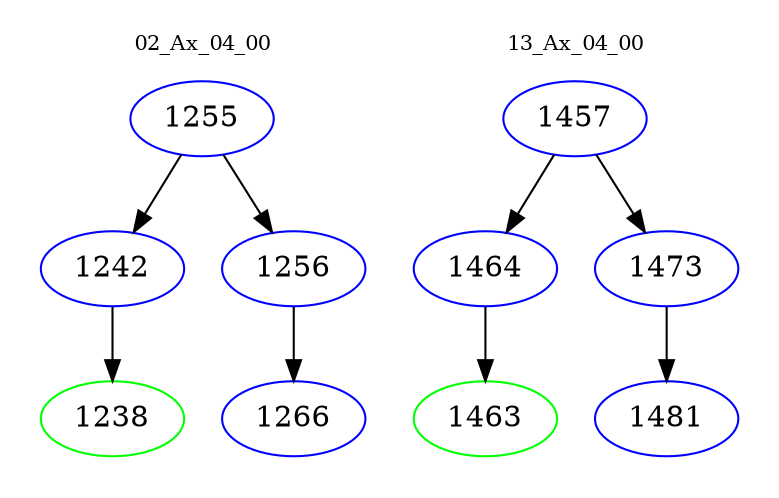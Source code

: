 digraph{
subgraph cluster_0 {
color = white
label = "02_Ax_04_00";
fontsize=10;
T0_1255 [label="1255", color="blue"]
T0_1255 -> T0_1242 [color="black"]
T0_1242 [label="1242", color="blue"]
T0_1242 -> T0_1238 [color="black"]
T0_1238 [label="1238", color="green"]
T0_1255 -> T0_1256 [color="black"]
T0_1256 [label="1256", color="blue"]
T0_1256 -> T0_1266 [color="black"]
T0_1266 [label="1266", color="blue"]
}
subgraph cluster_1 {
color = white
label = "13_Ax_04_00";
fontsize=10;
T1_1457 [label="1457", color="blue"]
T1_1457 -> T1_1464 [color="black"]
T1_1464 [label="1464", color="blue"]
T1_1464 -> T1_1463 [color="black"]
T1_1463 [label="1463", color="green"]
T1_1457 -> T1_1473 [color="black"]
T1_1473 [label="1473", color="blue"]
T1_1473 -> T1_1481 [color="black"]
T1_1481 [label="1481", color="blue"]
}
}
